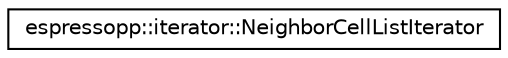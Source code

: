 digraph G
{
  edge [fontname="Helvetica",fontsize="10",labelfontname="Helvetica",labelfontsize="10"];
  node [fontname="Helvetica",fontsize="10",shape=record];
  rankdir="LR";
  Node1 [label="espressopp::iterator::NeighborCellListIterator",height=0.2,width=0.4,color="black", fillcolor="white", style="filled",URL="$classespressopp_1_1iterator_1_1NeighborCellListIterator.html",tooltip="Iterates all Particles in a list of cells."];
}
